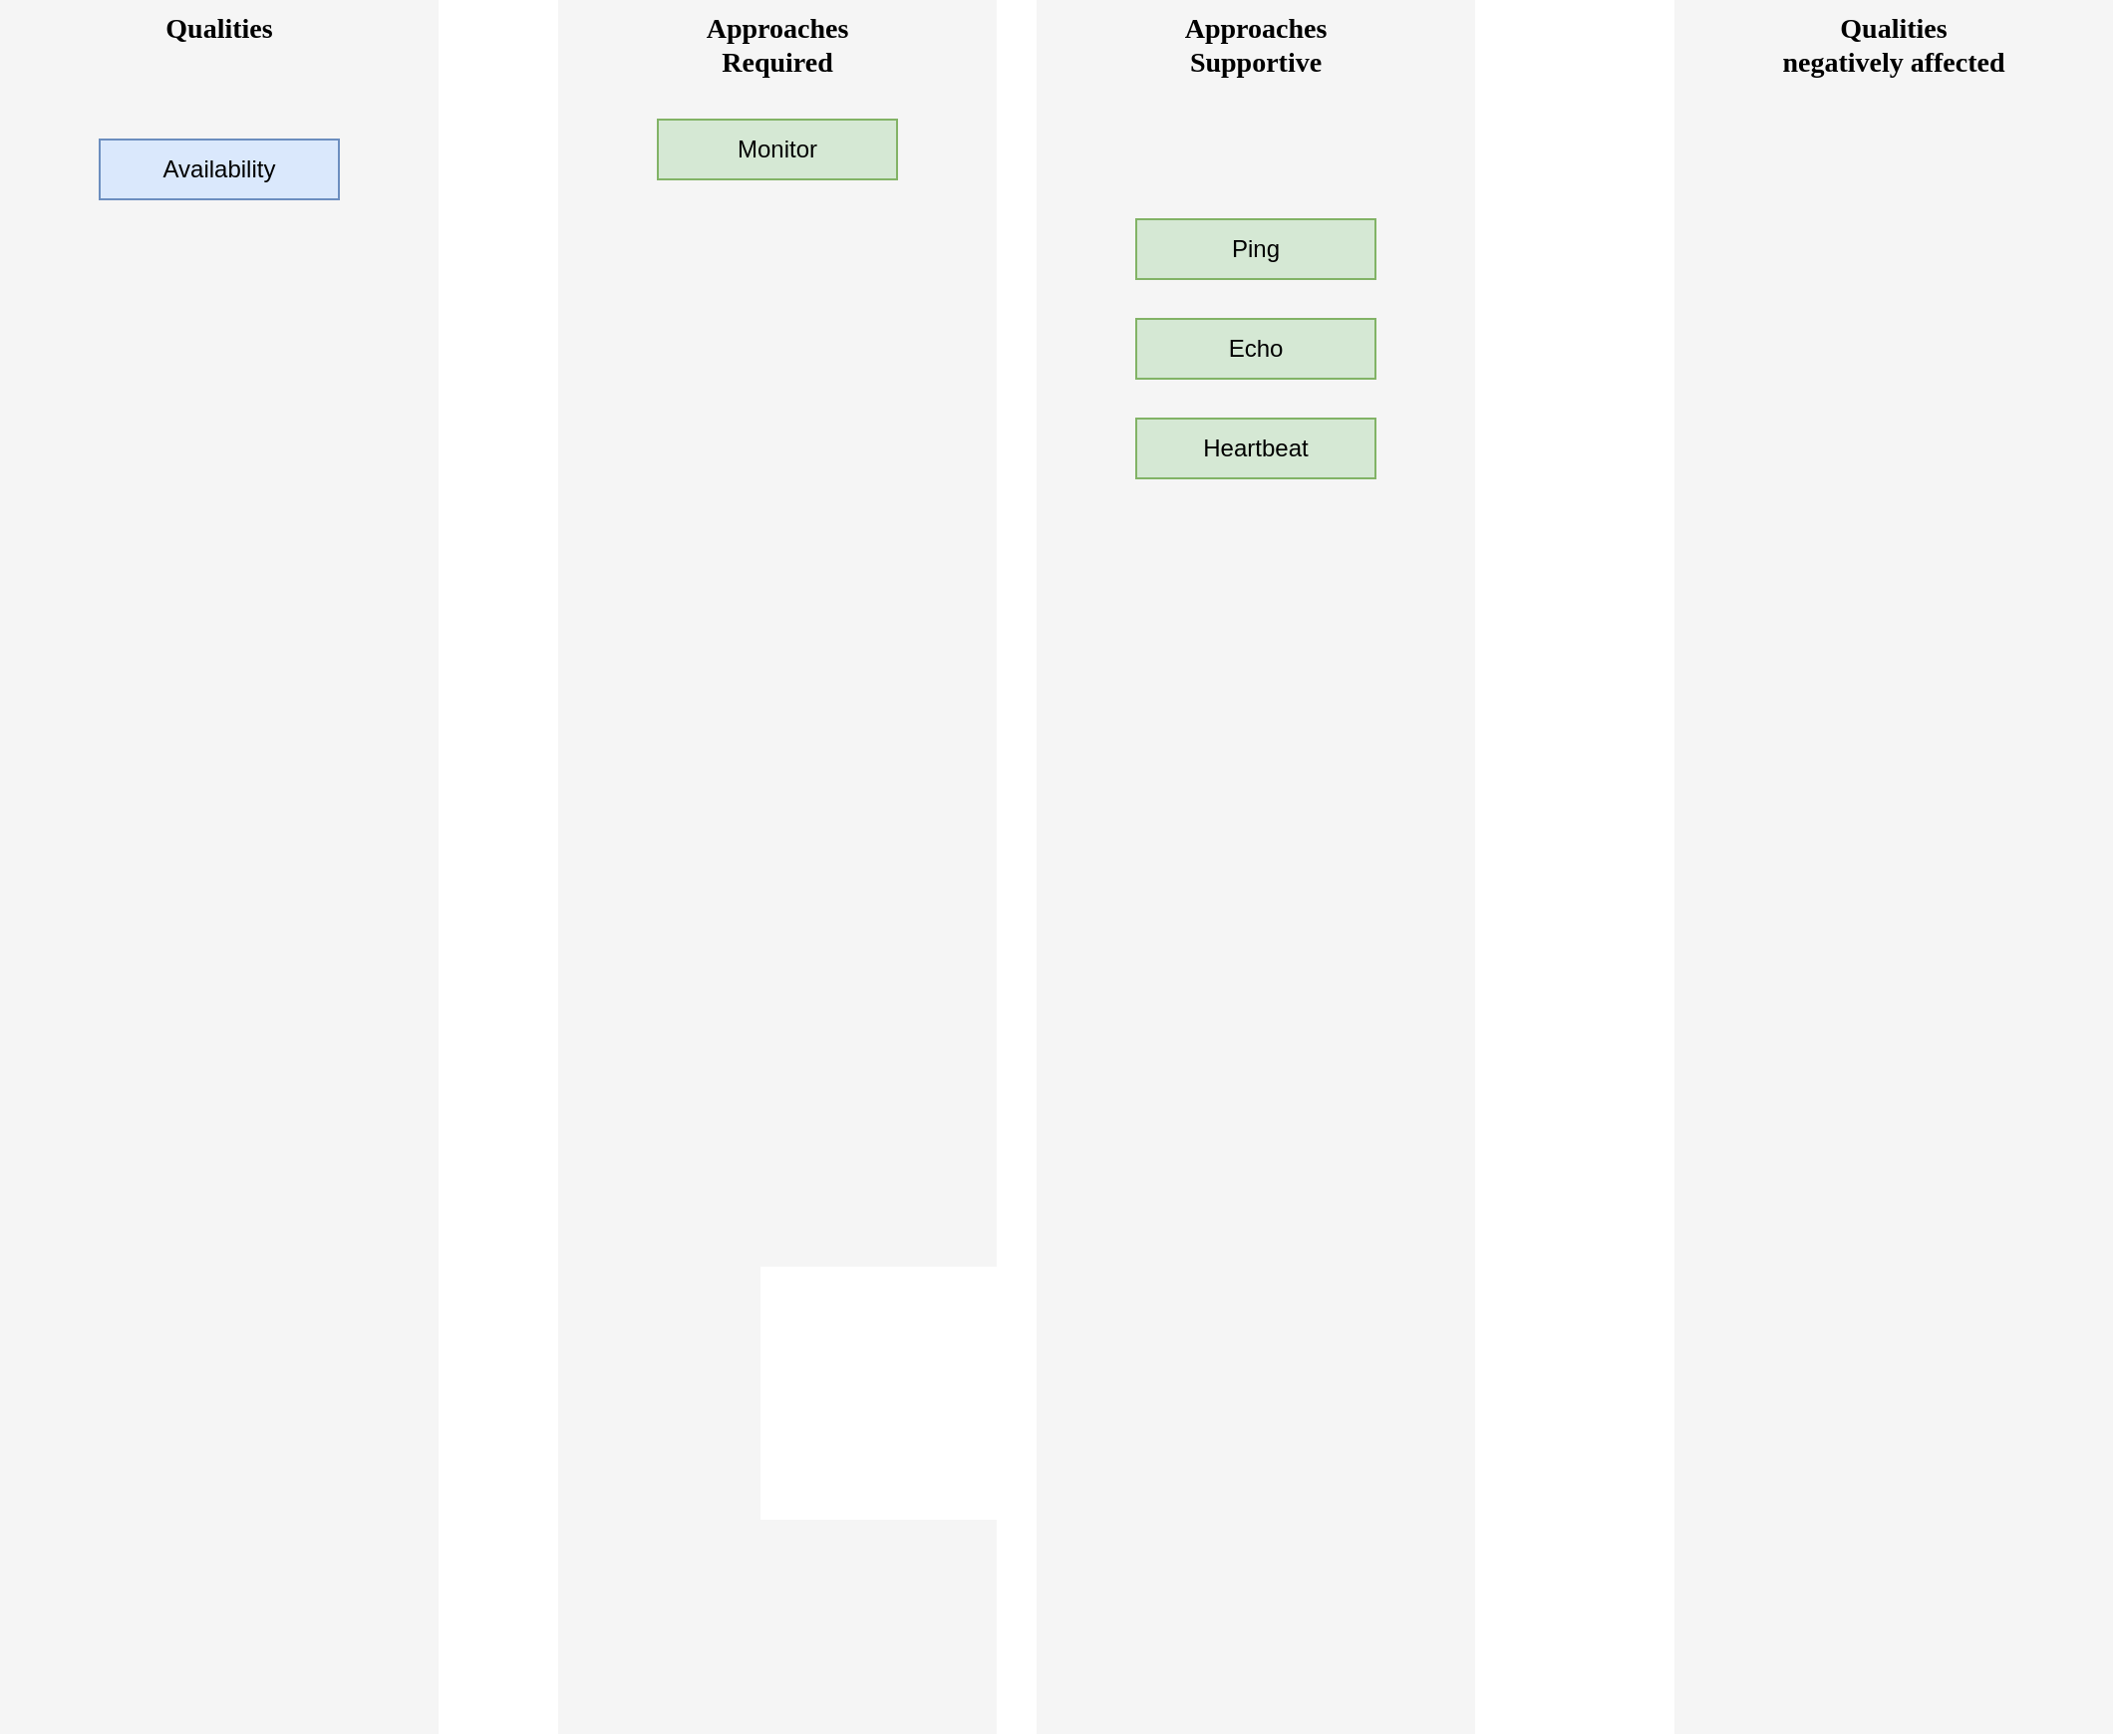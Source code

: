 <mxfile version="28.1.2">
  <diagram name="Page-1" id="c37626ed-c26b-45fb-9056-f9ebc6bb27b6">
    <mxGraphModel dx="1030" dy="768" grid="1" gridSize="10" guides="1" tooltips="1" connect="1" arrows="1" fold="1" page="1" pageScale="1" pageWidth="1100" pageHeight="850" background="none" math="0" shadow="0">
      <root>
        <mxCell id="0" />
        <mxCell id="1" parent="0" />
        <mxCell id="9CrB2rbeFW8NtR8pWhbt-1" value="Qualities" style="whiteSpace=wrap;html=1;rounded=0;shadow=0;comic=0;strokeWidth=1;fontFamily=Verdana;fontSize=14;fillColor=#f5f5f5;strokeColor=none;verticalAlign=top;fontStyle=1" vertex="1" parent="1">
          <mxGeometry x="40" y="240" width="220" height="870" as="geometry" />
        </mxCell>
        <mxCell id="9CrB2rbeFW8NtR8pWhbt-2" value="Approaches&lt;div&gt;Required&lt;/div&gt;" style="whiteSpace=wrap;html=1;rounded=0;shadow=0;comic=0;strokeWidth=1;fontFamily=Verdana;fontSize=14;fillColor=#f5f5f5;strokeColor=none;verticalAlign=top;fontStyle=1" vertex="1" parent="1">
          <mxGeometry x="320" y="240" width="220" height="870" as="geometry" />
        </mxCell>
        <mxCell id="9CrB2rbeFW8NtR8pWhbt-3" value="Approaches&lt;div&gt;Supportive&lt;/div&gt;" style="whiteSpace=wrap;html=1;rounded=0;shadow=0;comic=0;strokeWidth=1;fontFamily=Verdana;fontSize=14;fillColor=#f5f5f5;strokeColor=none;verticalAlign=top;fontStyle=1" vertex="1" parent="1">
          <mxGeometry x="560" y="240" width="220" height="870" as="geometry" />
        </mxCell>
        <mxCell id="9CrB2rbeFW8NtR8pWhbt-4" value="Qualities&lt;div&gt;negatively affected&lt;/div&gt;" style="whiteSpace=wrap;html=1;rounded=0;shadow=0;comic=0;strokeWidth=1;fontFamily=Verdana;fontSize=14;fillColor=#f5f5f5;strokeColor=none;verticalAlign=top;fontStyle=1" vertex="1" parent="1">
          <mxGeometry x="880" y="240" width="220" height="870" as="geometry" />
        </mxCell>
        <mxCell id="9CrB2rbeFW8NtR8pWhbt-5" value="Monitor" style="rounded=0;whiteSpace=wrap;html=1;fillColor=#d5e8d4;strokeColor=#82b366;" vertex="1" parent="1">
          <mxGeometry x="370" y="300" width="120" height="30" as="geometry" />
        </mxCell>
        <mxCell id="9CrB2rbeFW8NtR8pWhbt-6" value="Ping" style="rounded=0;whiteSpace=wrap;html=1;fillColor=#d5e8d4;strokeColor=#82b366;" vertex="1" parent="1">
          <mxGeometry x="610" y="350" width="120" height="30" as="geometry" />
        </mxCell>
        <mxCell id="9CrB2rbeFW8NtR8pWhbt-7" value="Echo" style="rounded=0;whiteSpace=wrap;html=1;fillColor=#d5e8d4;strokeColor=#82b366;" vertex="1" parent="1">
          <mxGeometry x="610" y="400" width="120" height="30" as="geometry" />
        </mxCell>
        <mxCell id="9CrB2rbeFW8NtR8pWhbt-8" value="Heartbeat" style="rounded=0;whiteSpace=wrap;html=1;fillColor=#d5e8d4;strokeColor=#82b366;" vertex="1" parent="1">
          <mxGeometry x="610" y="450" width="120" height="30" as="geometry" />
        </mxCell>
        <mxCell id="9CrB2rbeFW8NtR8pWhbt-9" value="Availability" style="rounded=0;whiteSpace=wrap;html=1;fillColor=#dae8fc;strokeColor=#6c8ebf;" vertex="1" parent="1">
          <mxGeometry x="90" y="310" width="120" height="30" as="geometry" />
        </mxCell>
      </root>
    </mxGraphModel>
  </diagram>
</mxfile>
